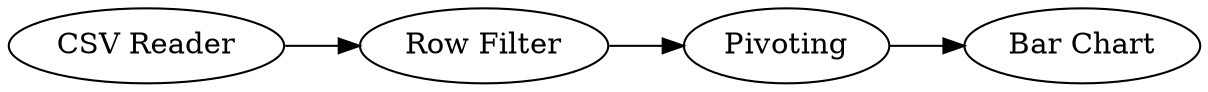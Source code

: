 digraph {
	1 [label="CSV Reader"]
	2 [label="Row Filter"]
	3 [label=Pivoting]
	15 [label="Bar Chart"]
	1 -> 2
	2 -> 3
	3 -> 15
	rankdir=LR
}
